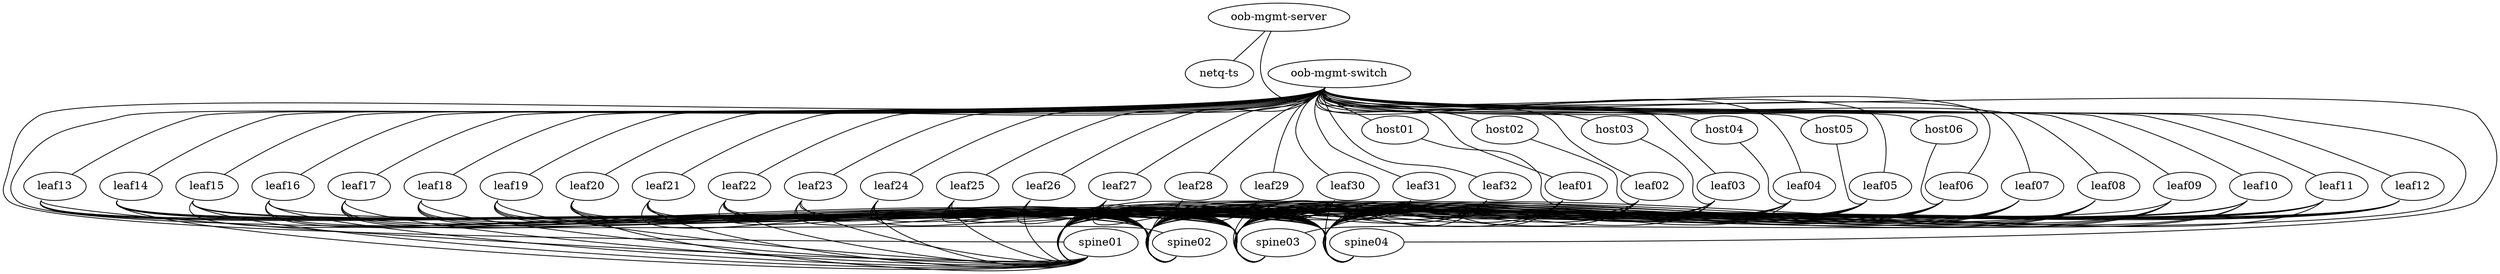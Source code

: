 graph dc1 {
"oob-mgmt-switch" [function="oob-switch" vagrant="eth0" os="CumulusCommunity/cumulus-vx" version="3.5.0" memory="256" config="./helper_scripts/config_oob_switch.sh" ]
"oob-mgmt-server" [function="oob-server" vagrant="eth0" memory="1024" config="./helper_scripts/config_oob_server.sh" mgmt_ip="192.168.255.254" ]

"netq-ts" [function="host" os="cumulus/ts" memory="1024" mgmt_ip="192.168.255.253" ]
 "leaf01" [function="leaf" os="CumulusCommunity/cumulus-vx" version="3.5.0" memory="768" config="./helper_scripts/extra_switch_config.sh" mgmt_ip="192.168.255.2"]
 "leaf02" [function="leaf" os="CumulusCommunity/cumulus-vx" version="3.5.0" memory="768" config="./helper_scripts/extra_switch_config.sh" mgmt_ip="192.168.255.3"]
 "leaf03" [function="leaf" os="CumulusCommunity/cumulus-vx" version="3.5.0" memory="768" config="./helper_scripts/extra_switch_config.sh" mgmt_ip="192.168.255.4"]
 "leaf04" [function="leaf" os="CumulusCommunity/cumulus-vx" version="3.5.0" memory="768" config="./helper_scripts/extra_switch_config.sh" mgmt_ip="192.168.255.5"]
 "leaf05" [function="leaf" os="CumulusCommunity/cumulus-vx" version="3.5.0" memory="768" config="./helper_scripts/extra_switch_config.sh" mgmt_ip="192.168.255.6"]
 "leaf06" [function="leaf" os="CumulusCommunity/cumulus-vx" version="3.5.0" memory="768" config="./helper_scripts/extra_switch_config.sh" mgmt_ip="192.168.255.7"]
 "leaf07" [function="leaf" os="CumulusCommunity/cumulus-vx" version="3.5.0" memory="768" config="./helper_scripts/extra_switch_config.sh" mgmt_ip="192.168.255.8"]
 "leaf08" [function="leaf" os="CumulusCommunity/cumulus-vx" version="3.5.0" memory="768" config="./helper_scripts/extra_switch_config.sh" mgmt_ip="192.168.255.9"]
 "leaf09" [function="leaf" os="CumulusCommunity/cumulus-vx" version="3.5.0" memory="768" config="./helper_scripts/extra_switch_config.sh" mgmt_ip="192.168.255.10"]
 "leaf10" [function="leaf" os="CumulusCommunity/cumulus-vx" version="3.5.0" memory="768" config="./helper_scripts/extra_switch_config.sh" mgmt_ip="192.168.255.11"]
 "leaf11" [function="leaf" os="CumulusCommunity/cumulus-vx" version="3.5.0" memory="768" config="./helper_scripts/extra_switch_config.sh" mgmt_ip="192.168.255.12"]
 "leaf12" [function="leaf" os="CumulusCommunity/cumulus-vx" version="3.5.0" memory="768" config="./helper_scripts/extra_switch_config.sh" mgmt_ip="192.168.255.13"]
 "leaf13" [function="leaf" os="CumulusCommunity/cumulus-vx" version="3.5.0" memory="768" config="./helper_scripts/extra_switch_config.sh" mgmt_ip="192.168.255.14"]
 "leaf14" [function="leaf" os="CumulusCommunity/cumulus-vx" version="3.5.0" memory="768" config="./helper_scripts/extra_switch_config.sh" mgmt_ip="192.168.255.15"]
 "leaf15" [function="leaf" os="CumulusCommunity/cumulus-vx" version="3.5.0" memory="768" config="./helper_scripts/extra_switch_config.sh" mgmt_ip="192.168.255.16"]
 "leaf16" [function="leaf" os="CumulusCommunity/cumulus-vx" version="3.5.0" memory="768" config="./helper_scripts/extra_switch_config.sh" mgmt_ip="192.168.255.17"]
 "leaf17" [function="leaf" os="CumulusCommunity/cumulus-vx" version="3.5.0" memory="768" config="./helper_scripts/extra_switch_config.sh" mgmt_ip="192.168.255.18"]
 "leaf18" [function="leaf" os="CumulusCommunity/cumulus-vx" version="3.5.0" memory="768" config="./helper_scripts/extra_switch_config.sh" mgmt_ip="192.168.255.19"]
 "leaf19" [function="leaf" os="CumulusCommunity/cumulus-vx" version="3.5.0" memory="768" config="./helper_scripts/extra_switch_config.sh" mgmt_ip="192.168.255.20"]
 "leaf20" [function="leaf" os="CumulusCommunity/cumulus-vx" version="3.5.0" memory="768" config="./helper_scripts/extra_switch_config.sh" mgmt_ip="192.168.255.21"]
 "leaf21" [function="leaf" os="CumulusCommunity/cumulus-vx" version="3.5.0" memory="768" config="./helper_scripts/extra_switch_config.sh" mgmt_ip="192.168.255.22"]
 "leaf22" [function="leaf" os="CumulusCommunity/cumulus-vx" version="3.5.0" memory="768" config="./helper_scripts/extra_switch_config.sh" mgmt_ip="192.168.255.23"]
 "leaf23" [function="leaf" os="CumulusCommunity/cumulus-vx" version="3.5.0" memory="768" config="./helper_scripts/extra_switch_config.sh" mgmt_ip="192.168.255.24"]
 "leaf24" [function="leaf" os="CumulusCommunity/cumulus-vx" version="3.5.0" memory="768" config="./helper_scripts/extra_switch_config.sh" mgmt_ip="192.168.255.25"]
 "leaf25" [function="leaf" os="CumulusCommunity/cumulus-vx" version="3.5.0" memory="768" config="./helper_scripts/extra_switch_config.sh" mgmt_ip="192.168.255.26"]
 "leaf26" [function="leaf" os="CumulusCommunity/cumulus-vx" version="3.5.0" memory="768" config="./helper_scripts/extra_switch_config.sh" mgmt_ip="192.168.255.27"]
 "leaf27" [function="leaf" os="CumulusCommunity/cumulus-vx" version="3.5.0" memory="768" config="./helper_scripts/extra_switch_config.sh" mgmt_ip="192.168.255.28"]
 "leaf28" [function="leaf" os="CumulusCommunity/cumulus-vx" version="3.5.0" memory="768" config="./helper_scripts/extra_switch_config.sh" mgmt_ip="192.168.255.29"]
 "leaf29" [function="leaf" os="CumulusCommunity/cumulus-vx" version="3.5.0" memory="768" config="./helper_scripts/extra_switch_config.sh" mgmt_ip="192.168.255.30"]
 "leaf30" [function="leaf" os="CumulusCommunity/cumulus-vx" version="3.5.0" memory="768" config="./helper_scripts/extra_switch_config.sh" mgmt_ip="192.168.255.31"]
 "leaf31" [function="leaf" os="CumulusCommunity/cumulus-vx" version="3.5.0" memory="768" config="./helper_scripts/extra_switch_config.sh" mgmt_ip="192.168.255.32"]
 "leaf32" [function="leaf" os="CumulusCommunity/cumulus-vx" version="3.5.0" memory="768" config="./helper_scripts/extra_switch_config.sh" mgmt_ip="192.168.255.33"]

 "spine01" [function="spine" os="CumulusCommunity/cumulus-vx" version="3.5.0" memory="768" config="./helper_scripts/extra_switch_config.sh" mgmt_ip="192.168.255.34"]
 "spine02" [function="spine" os="CumulusCommunity/cumulus-vx" version="3.5.0" memory="768" config="./helper_scripts/extra_switch_config.sh" mgmt_ip="192.168.255.35"]
 "spine03" [function="spine" os="CumulusCommunity/cumulus-vx" version="3.5.0" memory="768" config="./helper_scripts/extra_switch_config.sh" mgmt_ip="192.168.255.36"]
 "spine04" [function="spine" os="CumulusCommunity/cumulus-vx" version="3.5.0" memory="768" config="./helper_scripts/extra_switch_config.sh" mgmt_ip="192.168.255.37"]


"host01" [function="host" os="yk0/ubuntu-xenial" memory="512" mgmt_ip="192.168.255.178" ]
"host02" [function="host" os="yk0/ubuntu-xenial" memory="512" mgmt_ip="192.168.255.179" ]
"host03" [function="host" os="yk0/ubuntu-xenial" memory="512" mgmt_ip="192.168.255.180" ]
"host04" [function="host" os="yk0/ubuntu-xenial" memory="512" mgmt_ip="192.168.255.181" ]
"host05" [function="host" os="yk0/ubuntu-xenial" memory="512" mgmt_ip="192.168.255.182" ]
"host06" [function="host" os="yk0/ubuntu-xenial" memory="512" mgmt_ip="192.168.255.183" ]


"host01":"eth1" -- "leaf01":"swp5"
"host02":"eth1" -- "leaf02":"swp5"
"host03":"eth1" -- "leaf03":"swp5"
"host04":"eth1" -- "leaf04":"swp5"
"host05":"eth1" -- "leaf05":"swp5"
"host06":"eth1" -- "leaf06":"swp5"

"oob-mgmt-server":"eth1" -- "oob-mgmt-switch":"swp1"
"oob-mgmt-server":"swp44" -- "netq-ts":"eth0"


"oob-mgmt-switch":"swp2" -- "leaf01":"eth0"
"oob-mgmt-switch":"swp3" -- "leaf02":"eth0"
"oob-mgmt-switch":"swp4" -- "leaf03":"eth0"
"oob-mgmt-switch":"swp5" -- "leaf04":"eth0"
"oob-mgmt-switch":"swp6" -- "leaf05":"eth0"
"oob-mgmt-switch":"swp7" -- "leaf06":"eth0"
"oob-mgmt-switch":"swp8" -- "leaf07":"eth0"
"oob-mgmt-switch":"swp9" -- "leaf08":"eth0"
"oob-mgmt-switch":"swp10" -- "leaf09":"eth0"
"oob-mgmt-switch":"swp11" -- "leaf10":"eth0"
"oob-mgmt-switch":"swp12" -- "leaf11":"eth0"
"oob-mgmt-switch":"swp13" -- "leaf12":"eth0"
"oob-mgmt-switch":"swp14" -- "leaf13":"eth0"
"oob-mgmt-switch":"swp15" -- "leaf14":"eth0"
"oob-mgmt-switch":"swp16" -- "leaf15":"eth0"
"oob-mgmt-switch":"swp17" -- "leaf16":"eth0"
"oob-mgmt-switch":"swp18" -- "leaf17":"eth0"
"oob-mgmt-switch":"swp19" -- "leaf18":"eth0"
"oob-mgmt-switch":"swp20" -- "leaf19":"eth0"
"oob-mgmt-switch":"swp21" -- "leaf20":"eth0"
"oob-mgmt-switch":"swp22" -- "leaf21":"eth0"
"oob-mgmt-switch":"swp23" -- "leaf22":"eth0"
"oob-mgmt-switch":"swp24" -- "leaf23":"eth0"
"oob-mgmt-switch":"swp25" -- "leaf24":"eth0"
"oob-mgmt-switch":"swp26" -- "leaf25":"eth0"
"oob-mgmt-switch":"swp27" -- "leaf26":"eth0"
"oob-mgmt-switch":"swp28" -- "leaf27":"eth0"
"oob-mgmt-switch":"swp29" -- "leaf28":"eth0"
"oob-mgmt-switch":"swp30" -- "leaf29":"eth0"
"oob-mgmt-switch":"swp31" -- "leaf30":"eth0"
"oob-mgmt-switch":"swp32" -- "leaf31":"eth0"
"oob-mgmt-switch":"swp33" -- "leaf32":"eth0"
"oob-mgmt-switch":"swp34" -- "host01":"eth0"
"oob-mgmt-switch":"swp35" -- "host02":"eth0"
"oob-mgmt-switch":"swp36" -- "host03":"eth0"
"oob-mgmt-switch":"swp37" -- "host04":"eth0"
"oob-mgmt-switch":"swp38" -- "host05":"eth0"
"oob-mgmt-switch":"swp39" -- "host06":"eth0"
"oob-mgmt-switch":"swp40" -- "spine01":"eth0"
"oob-mgmt-switch":"swp41" -- "spine02":"eth0"
"oob-mgmt-switch":"swp42" -- "spine03":"eth0"
"oob-mgmt-switch":"swp43" -- "spine04":"eth0"
"leaf01":"swp1" -- "spine01":"swp1"
"leaf01":"swp2" -- "spine02":"swp1"
"leaf01":"swp3" -- "spine03":"swp1"
"leaf01":"swp4" -- "spine04":"swp1"
"leaf02":"swp1" -- "spine01":"swp2"
"leaf02":"swp2" -- "spine02":"swp2"
"leaf02":"swp3" -- "spine03":"swp2"
"leaf02":"swp4" -- "spine04":"swp2"
"leaf03":"swp1" -- "spine01":"swp3"
"leaf03":"swp2" -- "spine02":"swp3"
"leaf03":"swp3" -- "spine03":"swp3"
"leaf03":"swp4" -- "spine04":"swp3"
"leaf04":"swp1" -- "spine01":"swp4"
"leaf04":"swp2" -- "spine02":"swp4"
"leaf04":"swp3" -- "spine03":"swp4"
"leaf04":"swp4" -- "spine04":"swp4"
"leaf05":"swp1" -- "spine01":"swp5"
"leaf05":"swp2" -- "spine02":"swp5"
"leaf05":"swp3" -- "spine03":"swp5"
"leaf05":"swp4" -- "spine04":"swp5"
"leaf06":"swp1" -- "spine01":"swp6"
"leaf06":"swp2" -- "spine02":"swp6"
"leaf06":"swp3" -- "spine03":"swp6"
"leaf06":"swp4" -- "spine04":"swp6"
"leaf07":"swp1" -- "spine01":"swp7"
"leaf07":"swp2" -- "spine02":"swp7"
"leaf07":"swp3" -- "spine03":"swp7"
"leaf07":"swp4" -- "spine04":"swp7"
"leaf08":"swp1" -- "spine01":"swp8"
"leaf08":"swp2" -- "spine02":"swp8"
"leaf08":"swp3" -- "spine03":"swp8"
"leaf08":"swp4" -- "spine04":"swp8"
"leaf09":"swp1" -- "spine01":"swp9"
"leaf09":"swp2" -- "spine02":"swp9"
"leaf09":"swp3" -- "spine03":"swp9"
"leaf09":"swp4" -- "spine04":"swp9"
"leaf10":"swp1" -- "spine01":"swp10"
"leaf10":"swp2" -- "spine02":"swp10"
"leaf10":"swp3" -- "spine03":"swp10"
"leaf10":"swp4" -- "spine04":"swp10"
"leaf11":"swp1" -- "spine01":"swp11"
"leaf11":"swp2" -- "spine02":"swp11"
"leaf11":"swp3" -- "spine03":"swp11"
"leaf11":"swp4" -- "spine04":"swp11"
"leaf12":"swp1" -- "spine01":"swp12"
"leaf12":"swp2" -- "spine02":"swp12"
"leaf12":"swp3" -- "spine03":"swp12"
"leaf12":"swp4" -- "spine04":"swp12"
"leaf13":"swp1" -- "spine01":"swp13"
"leaf13":"swp2" -- "spine02":"swp13"
"leaf13":"swp3" -- "spine03":"swp13"
"leaf13":"swp4" -- "spine04":"swp13"
"leaf14":"swp1" -- "spine01":"swp14"
"leaf14":"swp2" -- "spine02":"swp14"
"leaf14":"swp3" -- "spine03":"swp14"
"leaf14":"swp4" -- "spine04":"swp14"
"leaf15":"swp1" -- "spine01":"swp15"
"leaf15":"swp2" -- "spine02":"swp15"
"leaf15":"swp3" -- "spine03":"swp15"
"leaf15":"swp4" -- "spine04":"swp15"
"leaf16":"swp1" -- "spine01":"swp16"
"leaf16":"swp2" -- "spine02":"swp16"
"leaf16":"swp3" -- "spine03":"swp16"
"leaf16":"swp4" -- "spine04":"swp16"
"leaf17":"swp1" -- "spine01":"swp17"
"leaf17":"swp2" -- "spine02":"swp17"
"leaf17":"swp3" -- "spine03":"swp17"
"leaf17":"swp4" -- "spine04":"swp17"
"leaf18":"swp1" -- "spine01":"swp18"
"leaf18":"swp2" -- "spine02":"swp18"
"leaf18":"swp3" -- "spine03":"swp18"
"leaf18":"swp4" -- "spine04":"swp18"
"leaf19":"swp1" -- "spine01":"swp19"
"leaf19":"swp2" -- "spine02":"swp19"
"leaf19":"swp3" -- "spine03":"swp19"
"leaf19":"swp4" -- "spine04":"swp19"
"leaf20":"swp1" -- "spine01":"swp20"
"leaf20":"swp2" -- "spine02":"swp20"
"leaf20":"swp3" -- "spine03":"swp20"
"leaf20":"swp4" -- "spine04":"swp20"
"leaf21":"swp1" -- "spine01":"swp21"
"leaf21":"swp2" -- "spine02":"swp21"
"leaf21":"swp3" -- "spine03":"swp21"
"leaf21":"swp4" -- "spine04":"swp21"
"leaf22":"swp1" -- "spine01":"swp22"
"leaf22":"swp2" -- "spine02":"swp22"
"leaf22":"swp3" -- "spine03":"swp22"
"leaf22":"swp4" -- "spine04":"swp22"
"leaf23":"swp1" -- "spine01":"swp23"
"leaf23":"swp2" -- "spine02":"swp23"
"leaf23":"swp3" -- "spine03":"swp23"
"leaf23":"swp4" -- "spine04":"swp23"
"leaf24":"swp1" -- "spine01":"swp24"
"leaf24":"swp2" -- "spine02":"swp24"
"leaf24":"swp3" -- "spine03":"swp24"
"leaf24":"swp4" -- "spine04":"swp24"
"leaf25":"swp1" -- "spine01":"swp25"
"leaf25":"swp2" -- "spine02":"swp25"
"leaf25":"swp3" -- "spine03":"swp25"
"leaf25":"swp4" -- "spine04":"swp25"
"leaf26":"swp1" -- "spine01":"swp26"
"leaf26":"swp2" -- "spine02":"swp26"
"leaf26":"swp3" -- "spine03":"swp26"
"leaf26":"swp4" -- "spine04":"swp26"
"leaf27":"swp1" -- "spine01":"swp27"
"leaf27":"swp2" -- "spine02":"swp27"
"leaf27":"swp3" -- "spine03":"swp27"
"leaf27":"swp4" -- "spine04":"swp27"
"leaf28":"swp1" -- "spine01":"swp28"
"leaf28":"swp2" -- "spine02":"swp28"
"leaf28":"swp3" -- "spine03":"swp28"
"leaf28":"swp4" -- "spine04":"swp28"
"leaf29":"swp1" -- "spine01":"swp29"
"leaf29":"swp2" -- "spine02":"swp29"
"leaf29":"swp3" -- "spine03":"swp29"
"leaf29":"swp4" -- "spine04":"swp29"
"leaf30":"swp1" -- "spine01":"swp30"
"leaf30":"swp2" -- "spine02":"swp30"
"leaf30":"swp3" -- "spine03":"swp30"
"leaf30":"swp4" -- "spine04":"swp30"
"leaf31":"swp1" -- "spine01":"swp31"
"leaf31":"swp2" -- "spine02":"swp31"
"leaf31":"swp3" -- "spine03":"swp31"
"leaf31":"swp4" -- "spine04":"swp31"
"leaf32":"swp1" -- "spine01":"swp32"
"leaf32":"swp2" -- "spine02":"swp32"
"leaf32":"swp3" -- "spine03":"swp32"
"leaf32":"swp4" -- "spine04":"swp32"
}
